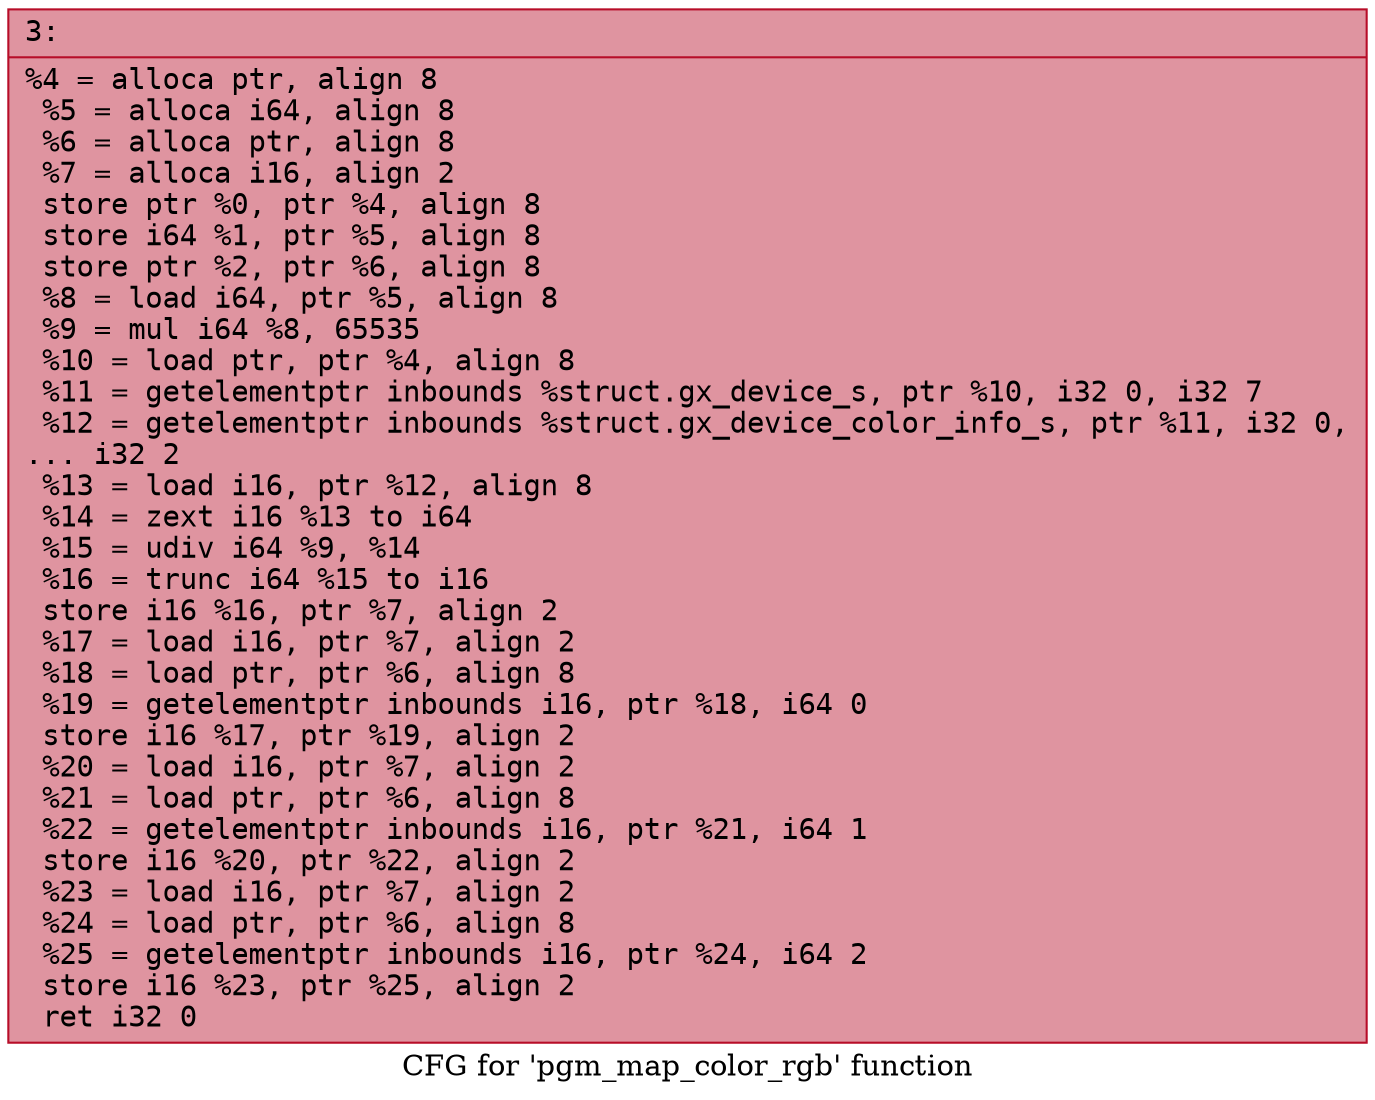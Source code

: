 digraph "CFG for 'pgm_map_color_rgb' function" {
	label="CFG for 'pgm_map_color_rgb' function";

	Node0x6000034cec60 [shape=record,color="#b70d28ff", style=filled, fillcolor="#b70d2870" fontname="Courier",label="{3:\l|  %4 = alloca ptr, align 8\l  %5 = alloca i64, align 8\l  %6 = alloca ptr, align 8\l  %7 = alloca i16, align 2\l  store ptr %0, ptr %4, align 8\l  store i64 %1, ptr %5, align 8\l  store ptr %2, ptr %6, align 8\l  %8 = load i64, ptr %5, align 8\l  %9 = mul i64 %8, 65535\l  %10 = load ptr, ptr %4, align 8\l  %11 = getelementptr inbounds %struct.gx_device_s, ptr %10, i32 0, i32 7\l  %12 = getelementptr inbounds %struct.gx_device_color_info_s, ptr %11, i32 0,\l... i32 2\l  %13 = load i16, ptr %12, align 8\l  %14 = zext i16 %13 to i64\l  %15 = udiv i64 %9, %14\l  %16 = trunc i64 %15 to i16\l  store i16 %16, ptr %7, align 2\l  %17 = load i16, ptr %7, align 2\l  %18 = load ptr, ptr %6, align 8\l  %19 = getelementptr inbounds i16, ptr %18, i64 0\l  store i16 %17, ptr %19, align 2\l  %20 = load i16, ptr %7, align 2\l  %21 = load ptr, ptr %6, align 8\l  %22 = getelementptr inbounds i16, ptr %21, i64 1\l  store i16 %20, ptr %22, align 2\l  %23 = load i16, ptr %7, align 2\l  %24 = load ptr, ptr %6, align 8\l  %25 = getelementptr inbounds i16, ptr %24, i64 2\l  store i16 %23, ptr %25, align 2\l  ret i32 0\l}"];
}
